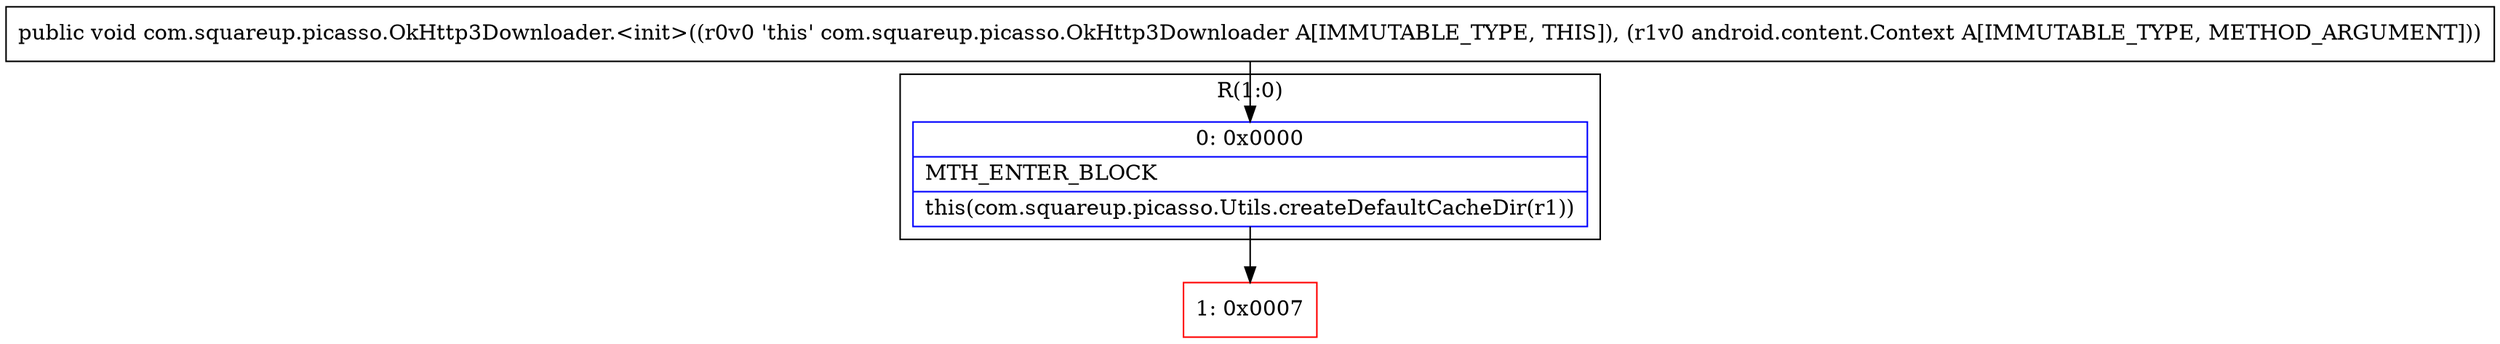 digraph "CFG forcom.squareup.picasso.OkHttp3Downloader.\<init\>(Landroid\/content\/Context;)V" {
subgraph cluster_Region_460604766 {
label = "R(1:0)";
node [shape=record,color=blue];
Node_0 [shape=record,label="{0\:\ 0x0000|MTH_ENTER_BLOCK\l|this(com.squareup.picasso.Utils.createDefaultCacheDir(r1))\l}"];
}
Node_1 [shape=record,color=red,label="{1\:\ 0x0007}"];
MethodNode[shape=record,label="{public void com.squareup.picasso.OkHttp3Downloader.\<init\>((r0v0 'this' com.squareup.picasso.OkHttp3Downloader A[IMMUTABLE_TYPE, THIS]), (r1v0 android.content.Context A[IMMUTABLE_TYPE, METHOD_ARGUMENT])) }"];
MethodNode -> Node_0;
Node_0 -> Node_1;
}


